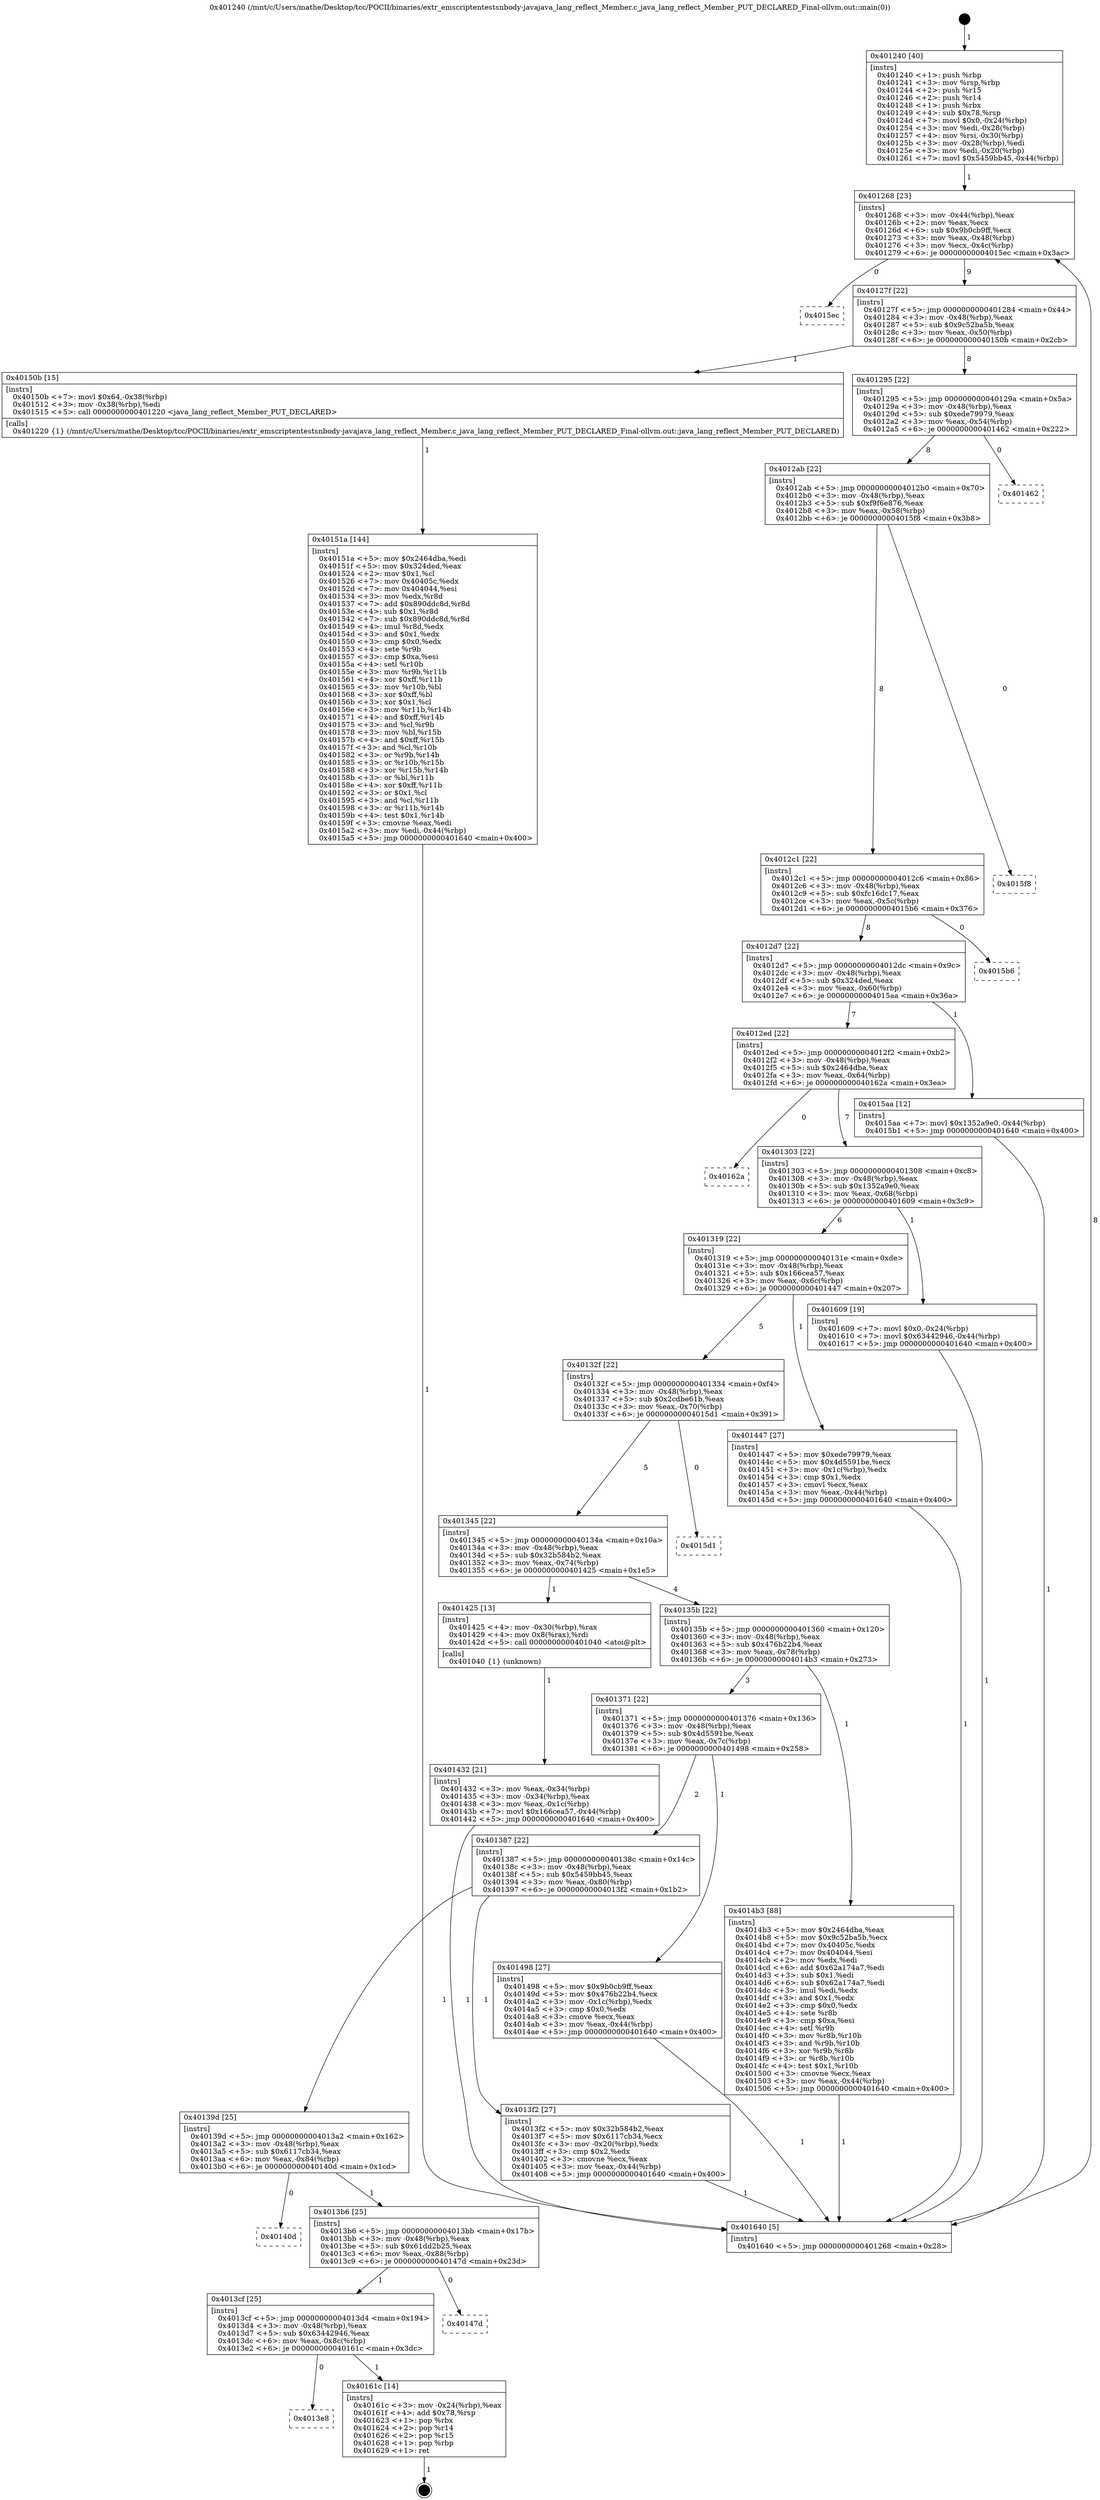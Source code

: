 digraph "0x401240" {
  label = "0x401240 (/mnt/c/Users/mathe/Desktop/tcc/POCII/binaries/extr_emscriptentestsnbody-javajava_lang_reflect_Member.c_java_lang_reflect_Member_PUT_DECLARED_Final-ollvm.out::main(0))"
  labelloc = "t"
  node[shape=record]

  Entry [label="",width=0.3,height=0.3,shape=circle,fillcolor=black,style=filled]
  "0x401268" [label="{
     0x401268 [23]\l
     | [instrs]\l
     &nbsp;&nbsp;0x401268 \<+3\>: mov -0x44(%rbp),%eax\l
     &nbsp;&nbsp;0x40126b \<+2\>: mov %eax,%ecx\l
     &nbsp;&nbsp;0x40126d \<+6\>: sub $0x9b0cb9ff,%ecx\l
     &nbsp;&nbsp;0x401273 \<+3\>: mov %eax,-0x48(%rbp)\l
     &nbsp;&nbsp;0x401276 \<+3\>: mov %ecx,-0x4c(%rbp)\l
     &nbsp;&nbsp;0x401279 \<+6\>: je 00000000004015ec \<main+0x3ac\>\l
  }"]
  "0x4015ec" [label="{
     0x4015ec\l
  }", style=dashed]
  "0x40127f" [label="{
     0x40127f [22]\l
     | [instrs]\l
     &nbsp;&nbsp;0x40127f \<+5\>: jmp 0000000000401284 \<main+0x44\>\l
     &nbsp;&nbsp;0x401284 \<+3\>: mov -0x48(%rbp),%eax\l
     &nbsp;&nbsp;0x401287 \<+5\>: sub $0x9c52ba5b,%eax\l
     &nbsp;&nbsp;0x40128c \<+3\>: mov %eax,-0x50(%rbp)\l
     &nbsp;&nbsp;0x40128f \<+6\>: je 000000000040150b \<main+0x2cb\>\l
  }"]
  Exit [label="",width=0.3,height=0.3,shape=circle,fillcolor=black,style=filled,peripheries=2]
  "0x40150b" [label="{
     0x40150b [15]\l
     | [instrs]\l
     &nbsp;&nbsp;0x40150b \<+7\>: movl $0x64,-0x38(%rbp)\l
     &nbsp;&nbsp;0x401512 \<+3\>: mov -0x38(%rbp),%edi\l
     &nbsp;&nbsp;0x401515 \<+5\>: call 0000000000401220 \<java_lang_reflect_Member_PUT_DECLARED\>\l
     | [calls]\l
     &nbsp;&nbsp;0x401220 \{1\} (/mnt/c/Users/mathe/Desktop/tcc/POCII/binaries/extr_emscriptentestsnbody-javajava_lang_reflect_Member.c_java_lang_reflect_Member_PUT_DECLARED_Final-ollvm.out::java_lang_reflect_Member_PUT_DECLARED)\l
  }"]
  "0x401295" [label="{
     0x401295 [22]\l
     | [instrs]\l
     &nbsp;&nbsp;0x401295 \<+5\>: jmp 000000000040129a \<main+0x5a\>\l
     &nbsp;&nbsp;0x40129a \<+3\>: mov -0x48(%rbp),%eax\l
     &nbsp;&nbsp;0x40129d \<+5\>: sub $0xede79979,%eax\l
     &nbsp;&nbsp;0x4012a2 \<+3\>: mov %eax,-0x54(%rbp)\l
     &nbsp;&nbsp;0x4012a5 \<+6\>: je 0000000000401462 \<main+0x222\>\l
  }"]
  "0x4013e8" [label="{
     0x4013e8\l
  }", style=dashed]
  "0x401462" [label="{
     0x401462\l
  }", style=dashed]
  "0x4012ab" [label="{
     0x4012ab [22]\l
     | [instrs]\l
     &nbsp;&nbsp;0x4012ab \<+5\>: jmp 00000000004012b0 \<main+0x70\>\l
     &nbsp;&nbsp;0x4012b0 \<+3\>: mov -0x48(%rbp),%eax\l
     &nbsp;&nbsp;0x4012b3 \<+5\>: sub $0xf9f6e876,%eax\l
     &nbsp;&nbsp;0x4012b8 \<+3\>: mov %eax,-0x58(%rbp)\l
     &nbsp;&nbsp;0x4012bb \<+6\>: je 00000000004015f8 \<main+0x3b8\>\l
  }"]
  "0x40161c" [label="{
     0x40161c [14]\l
     | [instrs]\l
     &nbsp;&nbsp;0x40161c \<+3\>: mov -0x24(%rbp),%eax\l
     &nbsp;&nbsp;0x40161f \<+4\>: add $0x78,%rsp\l
     &nbsp;&nbsp;0x401623 \<+1\>: pop %rbx\l
     &nbsp;&nbsp;0x401624 \<+2\>: pop %r14\l
     &nbsp;&nbsp;0x401626 \<+2\>: pop %r15\l
     &nbsp;&nbsp;0x401628 \<+1\>: pop %rbp\l
     &nbsp;&nbsp;0x401629 \<+1\>: ret\l
  }"]
  "0x4015f8" [label="{
     0x4015f8\l
  }", style=dashed]
  "0x4012c1" [label="{
     0x4012c1 [22]\l
     | [instrs]\l
     &nbsp;&nbsp;0x4012c1 \<+5\>: jmp 00000000004012c6 \<main+0x86\>\l
     &nbsp;&nbsp;0x4012c6 \<+3\>: mov -0x48(%rbp),%eax\l
     &nbsp;&nbsp;0x4012c9 \<+5\>: sub $0xfc16dc17,%eax\l
     &nbsp;&nbsp;0x4012ce \<+3\>: mov %eax,-0x5c(%rbp)\l
     &nbsp;&nbsp;0x4012d1 \<+6\>: je 00000000004015b6 \<main+0x376\>\l
  }"]
  "0x4013cf" [label="{
     0x4013cf [25]\l
     | [instrs]\l
     &nbsp;&nbsp;0x4013cf \<+5\>: jmp 00000000004013d4 \<main+0x194\>\l
     &nbsp;&nbsp;0x4013d4 \<+3\>: mov -0x48(%rbp),%eax\l
     &nbsp;&nbsp;0x4013d7 \<+5\>: sub $0x63442946,%eax\l
     &nbsp;&nbsp;0x4013dc \<+6\>: mov %eax,-0x8c(%rbp)\l
     &nbsp;&nbsp;0x4013e2 \<+6\>: je 000000000040161c \<main+0x3dc\>\l
  }"]
  "0x4015b6" [label="{
     0x4015b6\l
  }", style=dashed]
  "0x4012d7" [label="{
     0x4012d7 [22]\l
     | [instrs]\l
     &nbsp;&nbsp;0x4012d7 \<+5\>: jmp 00000000004012dc \<main+0x9c\>\l
     &nbsp;&nbsp;0x4012dc \<+3\>: mov -0x48(%rbp),%eax\l
     &nbsp;&nbsp;0x4012df \<+5\>: sub $0x324ded,%eax\l
     &nbsp;&nbsp;0x4012e4 \<+3\>: mov %eax,-0x60(%rbp)\l
     &nbsp;&nbsp;0x4012e7 \<+6\>: je 00000000004015aa \<main+0x36a\>\l
  }"]
  "0x40147d" [label="{
     0x40147d\l
  }", style=dashed]
  "0x4015aa" [label="{
     0x4015aa [12]\l
     | [instrs]\l
     &nbsp;&nbsp;0x4015aa \<+7\>: movl $0x1352a9e0,-0x44(%rbp)\l
     &nbsp;&nbsp;0x4015b1 \<+5\>: jmp 0000000000401640 \<main+0x400\>\l
  }"]
  "0x4012ed" [label="{
     0x4012ed [22]\l
     | [instrs]\l
     &nbsp;&nbsp;0x4012ed \<+5\>: jmp 00000000004012f2 \<main+0xb2\>\l
     &nbsp;&nbsp;0x4012f2 \<+3\>: mov -0x48(%rbp),%eax\l
     &nbsp;&nbsp;0x4012f5 \<+5\>: sub $0x2464dba,%eax\l
     &nbsp;&nbsp;0x4012fa \<+3\>: mov %eax,-0x64(%rbp)\l
     &nbsp;&nbsp;0x4012fd \<+6\>: je 000000000040162a \<main+0x3ea\>\l
  }"]
  "0x4013b6" [label="{
     0x4013b6 [25]\l
     | [instrs]\l
     &nbsp;&nbsp;0x4013b6 \<+5\>: jmp 00000000004013bb \<main+0x17b\>\l
     &nbsp;&nbsp;0x4013bb \<+3\>: mov -0x48(%rbp),%eax\l
     &nbsp;&nbsp;0x4013be \<+5\>: sub $0x61dd2b25,%eax\l
     &nbsp;&nbsp;0x4013c3 \<+6\>: mov %eax,-0x88(%rbp)\l
     &nbsp;&nbsp;0x4013c9 \<+6\>: je 000000000040147d \<main+0x23d\>\l
  }"]
  "0x40162a" [label="{
     0x40162a\l
  }", style=dashed]
  "0x401303" [label="{
     0x401303 [22]\l
     | [instrs]\l
     &nbsp;&nbsp;0x401303 \<+5\>: jmp 0000000000401308 \<main+0xc8\>\l
     &nbsp;&nbsp;0x401308 \<+3\>: mov -0x48(%rbp),%eax\l
     &nbsp;&nbsp;0x40130b \<+5\>: sub $0x1352a9e0,%eax\l
     &nbsp;&nbsp;0x401310 \<+3\>: mov %eax,-0x68(%rbp)\l
     &nbsp;&nbsp;0x401313 \<+6\>: je 0000000000401609 \<main+0x3c9\>\l
  }"]
  "0x40140d" [label="{
     0x40140d\l
  }", style=dashed]
  "0x401609" [label="{
     0x401609 [19]\l
     | [instrs]\l
     &nbsp;&nbsp;0x401609 \<+7\>: movl $0x0,-0x24(%rbp)\l
     &nbsp;&nbsp;0x401610 \<+7\>: movl $0x63442946,-0x44(%rbp)\l
     &nbsp;&nbsp;0x401617 \<+5\>: jmp 0000000000401640 \<main+0x400\>\l
  }"]
  "0x401319" [label="{
     0x401319 [22]\l
     | [instrs]\l
     &nbsp;&nbsp;0x401319 \<+5\>: jmp 000000000040131e \<main+0xde\>\l
     &nbsp;&nbsp;0x40131e \<+3\>: mov -0x48(%rbp),%eax\l
     &nbsp;&nbsp;0x401321 \<+5\>: sub $0x166cea57,%eax\l
     &nbsp;&nbsp;0x401326 \<+3\>: mov %eax,-0x6c(%rbp)\l
     &nbsp;&nbsp;0x401329 \<+6\>: je 0000000000401447 \<main+0x207\>\l
  }"]
  "0x40151a" [label="{
     0x40151a [144]\l
     | [instrs]\l
     &nbsp;&nbsp;0x40151a \<+5\>: mov $0x2464dba,%edi\l
     &nbsp;&nbsp;0x40151f \<+5\>: mov $0x324ded,%eax\l
     &nbsp;&nbsp;0x401524 \<+2\>: mov $0x1,%cl\l
     &nbsp;&nbsp;0x401526 \<+7\>: mov 0x40405c,%edx\l
     &nbsp;&nbsp;0x40152d \<+7\>: mov 0x404044,%esi\l
     &nbsp;&nbsp;0x401534 \<+3\>: mov %edx,%r8d\l
     &nbsp;&nbsp;0x401537 \<+7\>: add $0x890ddc8d,%r8d\l
     &nbsp;&nbsp;0x40153e \<+4\>: sub $0x1,%r8d\l
     &nbsp;&nbsp;0x401542 \<+7\>: sub $0x890ddc8d,%r8d\l
     &nbsp;&nbsp;0x401549 \<+4\>: imul %r8d,%edx\l
     &nbsp;&nbsp;0x40154d \<+3\>: and $0x1,%edx\l
     &nbsp;&nbsp;0x401550 \<+3\>: cmp $0x0,%edx\l
     &nbsp;&nbsp;0x401553 \<+4\>: sete %r9b\l
     &nbsp;&nbsp;0x401557 \<+3\>: cmp $0xa,%esi\l
     &nbsp;&nbsp;0x40155a \<+4\>: setl %r10b\l
     &nbsp;&nbsp;0x40155e \<+3\>: mov %r9b,%r11b\l
     &nbsp;&nbsp;0x401561 \<+4\>: xor $0xff,%r11b\l
     &nbsp;&nbsp;0x401565 \<+3\>: mov %r10b,%bl\l
     &nbsp;&nbsp;0x401568 \<+3\>: xor $0xff,%bl\l
     &nbsp;&nbsp;0x40156b \<+3\>: xor $0x1,%cl\l
     &nbsp;&nbsp;0x40156e \<+3\>: mov %r11b,%r14b\l
     &nbsp;&nbsp;0x401571 \<+4\>: and $0xff,%r14b\l
     &nbsp;&nbsp;0x401575 \<+3\>: and %cl,%r9b\l
     &nbsp;&nbsp;0x401578 \<+3\>: mov %bl,%r15b\l
     &nbsp;&nbsp;0x40157b \<+4\>: and $0xff,%r15b\l
     &nbsp;&nbsp;0x40157f \<+3\>: and %cl,%r10b\l
     &nbsp;&nbsp;0x401582 \<+3\>: or %r9b,%r14b\l
     &nbsp;&nbsp;0x401585 \<+3\>: or %r10b,%r15b\l
     &nbsp;&nbsp;0x401588 \<+3\>: xor %r15b,%r14b\l
     &nbsp;&nbsp;0x40158b \<+3\>: or %bl,%r11b\l
     &nbsp;&nbsp;0x40158e \<+4\>: xor $0xff,%r11b\l
     &nbsp;&nbsp;0x401592 \<+3\>: or $0x1,%cl\l
     &nbsp;&nbsp;0x401595 \<+3\>: and %cl,%r11b\l
     &nbsp;&nbsp;0x401598 \<+3\>: or %r11b,%r14b\l
     &nbsp;&nbsp;0x40159b \<+4\>: test $0x1,%r14b\l
     &nbsp;&nbsp;0x40159f \<+3\>: cmovne %eax,%edi\l
     &nbsp;&nbsp;0x4015a2 \<+3\>: mov %edi,-0x44(%rbp)\l
     &nbsp;&nbsp;0x4015a5 \<+5\>: jmp 0000000000401640 \<main+0x400\>\l
  }"]
  "0x401447" [label="{
     0x401447 [27]\l
     | [instrs]\l
     &nbsp;&nbsp;0x401447 \<+5\>: mov $0xede79979,%eax\l
     &nbsp;&nbsp;0x40144c \<+5\>: mov $0x4d5591be,%ecx\l
     &nbsp;&nbsp;0x401451 \<+3\>: mov -0x1c(%rbp),%edx\l
     &nbsp;&nbsp;0x401454 \<+3\>: cmp $0x1,%edx\l
     &nbsp;&nbsp;0x401457 \<+3\>: cmovl %ecx,%eax\l
     &nbsp;&nbsp;0x40145a \<+3\>: mov %eax,-0x44(%rbp)\l
     &nbsp;&nbsp;0x40145d \<+5\>: jmp 0000000000401640 \<main+0x400\>\l
  }"]
  "0x40132f" [label="{
     0x40132f [22]\l
     | [instrs]\l
     &nbsp;&nbsp;0x40132f \<+5\>: jmp 0000000000401334 \<main+0xf4\>\l
     &nbsp;&nbsp;0x401334 \<+3\>: mov -0x48(%rbp),%eax\l
     &nbsp;&nbsp;0x401337 \<+5\>: sub $0x2cdbe61b,%eax\l
     &nbsp;&nbsp;0x40133c \<+3\>: mov %eax,-0x70(%rbp)\l
     &nbsp;&nbsp;0x40133f \<+6\>: je 00000000004015d1 \<main+0x391\>\l
  }"]
  "0x401432" [label="{
     0x401432 [21]\l
     | [instrs]\l
     &nbsp;&nbsp;0x401432 \<+3\>: mov %eax,-0x34(%rbp)\l
     &nbsp;&nbsp;0x401435 \<+3\>: mov -0x34(%rbp),%eax\l
     &nbsp;&nbsp;0x401438 \<+3\>: mov %eax,-0x1c(%rbp)\l
     &nbsp;&nbsp;0x40143b \<+7\>: movl $0x166cea57,-0x44(%rbp)\l
     &nbsp;&nbsp;0x401442 \<+5\>: jmp 0000000000401640 \<main+0x400\>\l
  }"]
  "0x4015d1" [label="{
     0x4015d1\l
  }", style=dashed]
  "0x401345" [label="{
     0x401345 [22]\l
     | [instrs]\l
     &nbsp;&nbsp;0x401345 \<+5\>: jmp 000000000040134a \<main+0x10a\>\l
     &nbsp;&nbsp;0x40134a \<+3\>: mov -0x48(%rbp),%eax\l
     &nbsp;&nbsp;0x40134d \<+5\>: sub $0x32b584b2,%eax\l
     &nbsp;&nbsp;0x401352 \<+3\>: mov %eax,-0x74(%rbp)\l
     &nbsp;&nbsp;0x401355 \<+6\>: je 0000000000401425 \<main+0x1e5\>\l
  }"]
  "0x401240" [label="{
     0x401240 [40]\l
     | [instrs]\l
     &nbsp;&nbsp;0x401240 \<+1\>: push %rbp\l
     &nbsp;&nbsp;0x401241 \<+3\>: mov %rsp,%rbp\l
     &nbsp;&nbsp;0x401244 \<+2\>: push %r15\l
     &nbsp;&nbsp;0x401246 \<+2\>: push %r14\l
     &nbsp;&nbsp;0x401248 \<+1\>: push %rbx\l
     &nbsp;&nbsp;0x401249 \<+4\>: sub $0x78,%rsp\l
     &nbsp;&nbsp;0x40124d \<+7\>: movl $0x0,-0x24(%rbp)\l
     &nbsp;&nbsp;0x401254 \<+3\>: mov %edi,-0x28(%rbp)\l
     &nbsp;&nbsp;0x401257 \<+4\>: mov %rsi,-0x30(%rbp)\l
     &nbsp;&nbsp;0x40125b \<+3\>: mov -0x28(%rbp),%edi\l
     &nbsp;&nbsp;0x40125e \<+3\>: mov %edi,-0x20(%rbp)\l
     &nbsp;&nbsp;0x401261 \<+7\>: movl $0x5459bb45,-0x44(%rbp)\l
  }"]
  "0x401425" [label="{
     0x401425 [13]\l
     | [instrs]\l
     &nbsp;&nbsp;0x401425 \<+4\>: mov -0x30(%rbp),%rax\l
     &nbsp;&nbsp;0x401429 \<+4\>: mov 0x8(%rax),%rdi\l
     &nbsp;&nbsp;0x40142d \<+5\>: call 0000000000401040 \<atoi@plt\>\l
     | [calls]\l
     &nbsp;&nbsp;0x401040 \{1\} (unknown)\l
  }"]
  "0x40135b" [label="{
     0x40135b [22]\l
     | [instrs]\l
     &nbsp;&nbsp;0x40135b \<+5\>: jmp 0000000000401360 \<main+0x120\>\l
     &nbsp;&nbsp;0x401360 \<+3\>: mov -0x48(%rbp),%eax\l
     &nbsp;&nbsp;0x401363 \<+5\>: sub $0x476b22b4,%eax\l
     &nbsp;&nbsp;0x401368 \<+3\>: mov %eax,-0x78(%rbp)\l
     &nbsp;&nbsp;0x40136b \<+6\>: je 00000000004014b3 \<main+0x273\>\l
  }"]
  "0x401640" [label="{
     0x401640 [5]\l
     | [instrs]\l
     &nbsp;&nbsp;0x401640 \<+5\>: jmp 0000000000401268 \<main+0x28\>\l
  }"]
  "0x4014b3" [label="{
     0x4014b3 [88]\l
     | [instrs]\l
     &nbsp;&nbsp;0x4014b3 \<+5\>: mov $0x2464dba,%eax\l
     &nbsp;&nbsp;0x4014b8 \<+5\>: mov $0x9c52ba5b,%ecx\l
     &nbsp;&nbsp;0x4014bd \<+7\>: mov 0x40405c,%edx\l
     &nbsp;&nbsp;0x4014c4 \<+7\>: mov 0x404044,%esi\l
     &nbsp;&nbsp;0x4014cb \<+2\>: mov %edx,%edi\l
     &nbsp;&nbsp;0x4014cd \<+6\>: add $0x62a174a7,%edi\l
     &nbsp;&nbsp;0x4014d3 \<+3\>: sub $0x1,%edi\l
     &nbsp;&nbsp;0x4014d6 \<+6\>: sub $0x62a174a7,%edi\l
     &nbsp;&nbsp;0x4014dc \<+3\>: imul %edi,%edx\l
     &nbsp;&nbsp;0x4014df \<+3\>: and $0x1,%edx\l
     &nbsp;&nbsp;0x4014e2 \<+3\>: cmp $0x0,%edx\l
     &nbsp;&nbsp;0x4014e5 \<+4\>: sete %r8b\l
     &nbsp;&nbsp;0x4014e9 \<+3\>: cmp $0xa,%esi\l
     &nbsp;&nbsp;0x4014ec \<+4\>: setl %r9b\l
     &nbsp;&nbsp;0x4014f0 \<+3\>: mov %r8b,%r10b\l
     &nbsp;&nbsp;0x4014f3 \<+3\>: and %r9b,%r10b\l
     &nbsp;&nbsp;0x4014f6 \<+3\>: xor %r9b,%r8b\l
     &nbsp;&nbsp;0x4014f9 \<+3\>: or %r8b,%r10b\l
     &nbsp;&nbsp;0x4014fc \<+4\>: test $0x1,%r10b\l
     &nbsp;&nbsp;0x401500 \<+3\>: cmovne %ecx,%eax\l
     &nbsp;&nbsp;0x401503 \<+3\>: mov %eax,-0x44(%rbp)\l
     &nbsp;&nbsp;0x401506 \<+5\>: jmp 0000000000401640 \<main+0x400\>\l
  }"]
  "0x401371" [label="{
     0x401371 [22]\l
     | [instrs]\l
     &nbsp;&nbsp;0x401371 \<+5\>: jmp 0000000000401376 \<main+0x136\>\l
     &nbsp;&nbsp;0x401376 \<+3\>: mov -0x48(%rbp),%eax\l
     &nbsp;&nbsp;0x401379 \<+5\>: sub $0x4d5591be,%eax\l
     &nbsp;&nbsp;0x40137e \<+3\>: mov %eax,-0x7c(%rbp)\l
     &nbsp;&nbsp;0x401381 \<+6\>: je 0000000000401498 \<main+0x258\>\l
  }"]
  "0x40139d" [label="{
     0x40139d [25]\l
     | [instrs]\l
     &nbsp;&nbsp;0x40139d \<+5\>: jmp 00000000004013a2 \<main+0x162\>\l
     &nbsp;&nbsp;0x4013a2 \<+3\>: mov -0x48(%rbp),%eax\l
     &nbsp;&nbsp;0x4013a5 \<+5\>: sub $0x6117cb34,%eax\l
     &nbsp;&nbsp;0x4013aa \<+6\>: mov %eax,-0x84(%rbp)\l
     &nbsp;&nbsp;0x4013b0 \<+6\>: je 000000000040140d \<main+0x1cd\>\l
  }"]
  "0x401498" [label="{
     0x401498 [27]\l
     | [instrs]\l
     &nbsp;&nbsp;0x401498 \<+5\>: mov $0x9b0cb9ff,%eax\l
     &nbsp;&nbsp;0x40149d \<+5\>: mov $0x476b22b4,%ecx\l
     &nbsp;&nbsp;0x4014a2 \<+3\>: mov -0x1c(%rbp),%edx\l
     &nbsp;&nbsp;0x4014a5 \<+3\>: cmp $0x0,%edx\l
     &nbsp;&nbsp;0x4014a8 \<+3\>: cmove %ecx,%eax\l
     &nbsp;&nbsp;0x4014ab \<+3\>: mov %eax,-0x44(%rbp)\l
     &nbsp;&nbsp;0x4014ae \<+5\>: jmp 0000000000401640 \<main+0x400\>\l
  }"]
  "0x401387" [label="{
     0x401387 [22]\l
     | [instrs]\l
     &nbsp;&nbsp;0x401387 \<+5\>: jmp 000000000040138c \<main+0x14c\>\l
     &nbsp;&nbsp;0x40138c \<+3\>: mov -0x48(%rbp),%eax\l
     &nbsp;&nbsp;0x40138f \<+5\>: sub $0x5459bb45,%eax\l
     &nbsp;&nbsp;0x401394 \<+3\>: mov %eax,-0x80(%rbp)\l
     &nbsp;&nbsp;0x401397 \<+6\>: je 00000000004013f2 \<main+0x1b2\>\l
  }"]
  "0x4013f2" [label="{
     0x4013f2 [27]\l
     | [instrs]\l
     &nbsp;&nbsp;0x4013f2 \<+5\>: mov $0x32b584b2,%eax\l
     &nbsp;&nbsp;0x4013f7 \<+5\>: mov $0x6117cb34,%ecx\l
     &nbsp;&nbsp;0x4013fc \<+3\>: mov -0x20(%rbp),%edx\l
     &nbsp;&nbsp;0x4013ff \<+3\>: cmp $0x2,%edx\l
     &nbsp;&nbsp;0x401402 \<+3\>: cmovne %ecx,%eax\l
     &nbsp;&nbsp;0x401405 \<+3\>: mov %eax,-0x44(%rbp)\l
     &nbsp;&nbsp;0x401408 \<+5\>: jmp 0000000000401640 \<main+0x400\>\l
  }"]
  Entry -> "0x401240" [label=" 1"]
  "0x401268" -> "0x4015ec" [label=" 0"]
  "0x401268" -> "0x40127f" [label=" 9"]
  "0x40161c" -> Exit [label=" 1"]
  "0x40127f" -> "0x40150b" [label=" 1"]
  "0x40127f" -> "0x401295" [label=" 8"]
  "0x4013cf" -> "0x4013e8" [label=" 0"]
  "0x401295" -> "0x401462" [label=" 0"]
  "0x401295" -> "0x4012ab" [label=" 8"]
  "0x4013cf" -> "0x40161c" [label=" 1"]
  "0x4012ab" -> "0x4015f8" [label=" 0"]
  "0x4012ab" -> "0x4012c1" [label=" 8"]
  "0x4013b6" -> "0x4013cf" [label=" 1"]
  "0x4012c1" -> "0x4015b6" [label=" 0"]
  "0x4012c1" -> "0x4012d7" [label=" 8"]
  "0x4013b6" -> "0x40147d" [label=" 0"]
  "0x4012d7" -> "0x4015aa" [label=" 1"]
  "0x4012d7" -> "0x4012ed" [label=" 7"]
  "0x40139d" -> "0x4013b6" [label=" 1"]
  "0x4012ed" -> "0x40162a" [label=" 0"]
  "0x4012ed" -> "0x401303" [label=" 7"]
  "0x40139d" -> "0x40140d" [label=" 0"]
  "0x401303" -> "0x401609" [label=" 1"]
  "0x401303" -> "0x401319" [label=" 6"]
  "0x401609" -> "0x401640" [label=" 1"]
  "0x401319" -> "0x401447" [label=" 1"]
  "0x401319" -> "0x40132f" [label=" 5"]
  "0x4015aa" -> "0x401640" [label=" 1"]
  "0x40132f" -> "0x4015d1" [label=" 0"]
  "0x40132f" -> "0x401345" [label=" 5"]
  "0x40151a" -> "0x401640" [label=" 1"]
  "0x401345" -> "0x401425" [label=" 1"]
  "0x401345" -> "0x40135b" [label=" 4"]
  "0x40150b" -> "0x40151a" [label=" 1"]
  "0x40135b" -> "0x4014b3" [label=" 1"]
  "0x40135b" -> "0x401371" [label=" 3"]
  "0x4014b3" -> "0x401640" [label=" 1"]
  "0x401371" -> "0x401498" [label=" 1"]
  "0x401371" -> "0x401387" [label=" 2"]
  "0x401498" -> "0x401640" [label=" 1"]
  "0x401387" -> "0x4013f2" [label=" 1"]
  "0x401387" -> "0x40139d" [label=" 1"]
  "0x4013f2" -> "0x401640" [label=" 1"]
  "0x401240" -> "0x401268" [label=" 1"]
  "0x401640" -> "0x401268" [label=" 8"]
  "0x401425" -> "0x401432" [label=" 1"]
  "0x401432" -> "0x401640" [label=" 1"]
  "0x401447" -> "0x401640" [label=" 1"]
}
